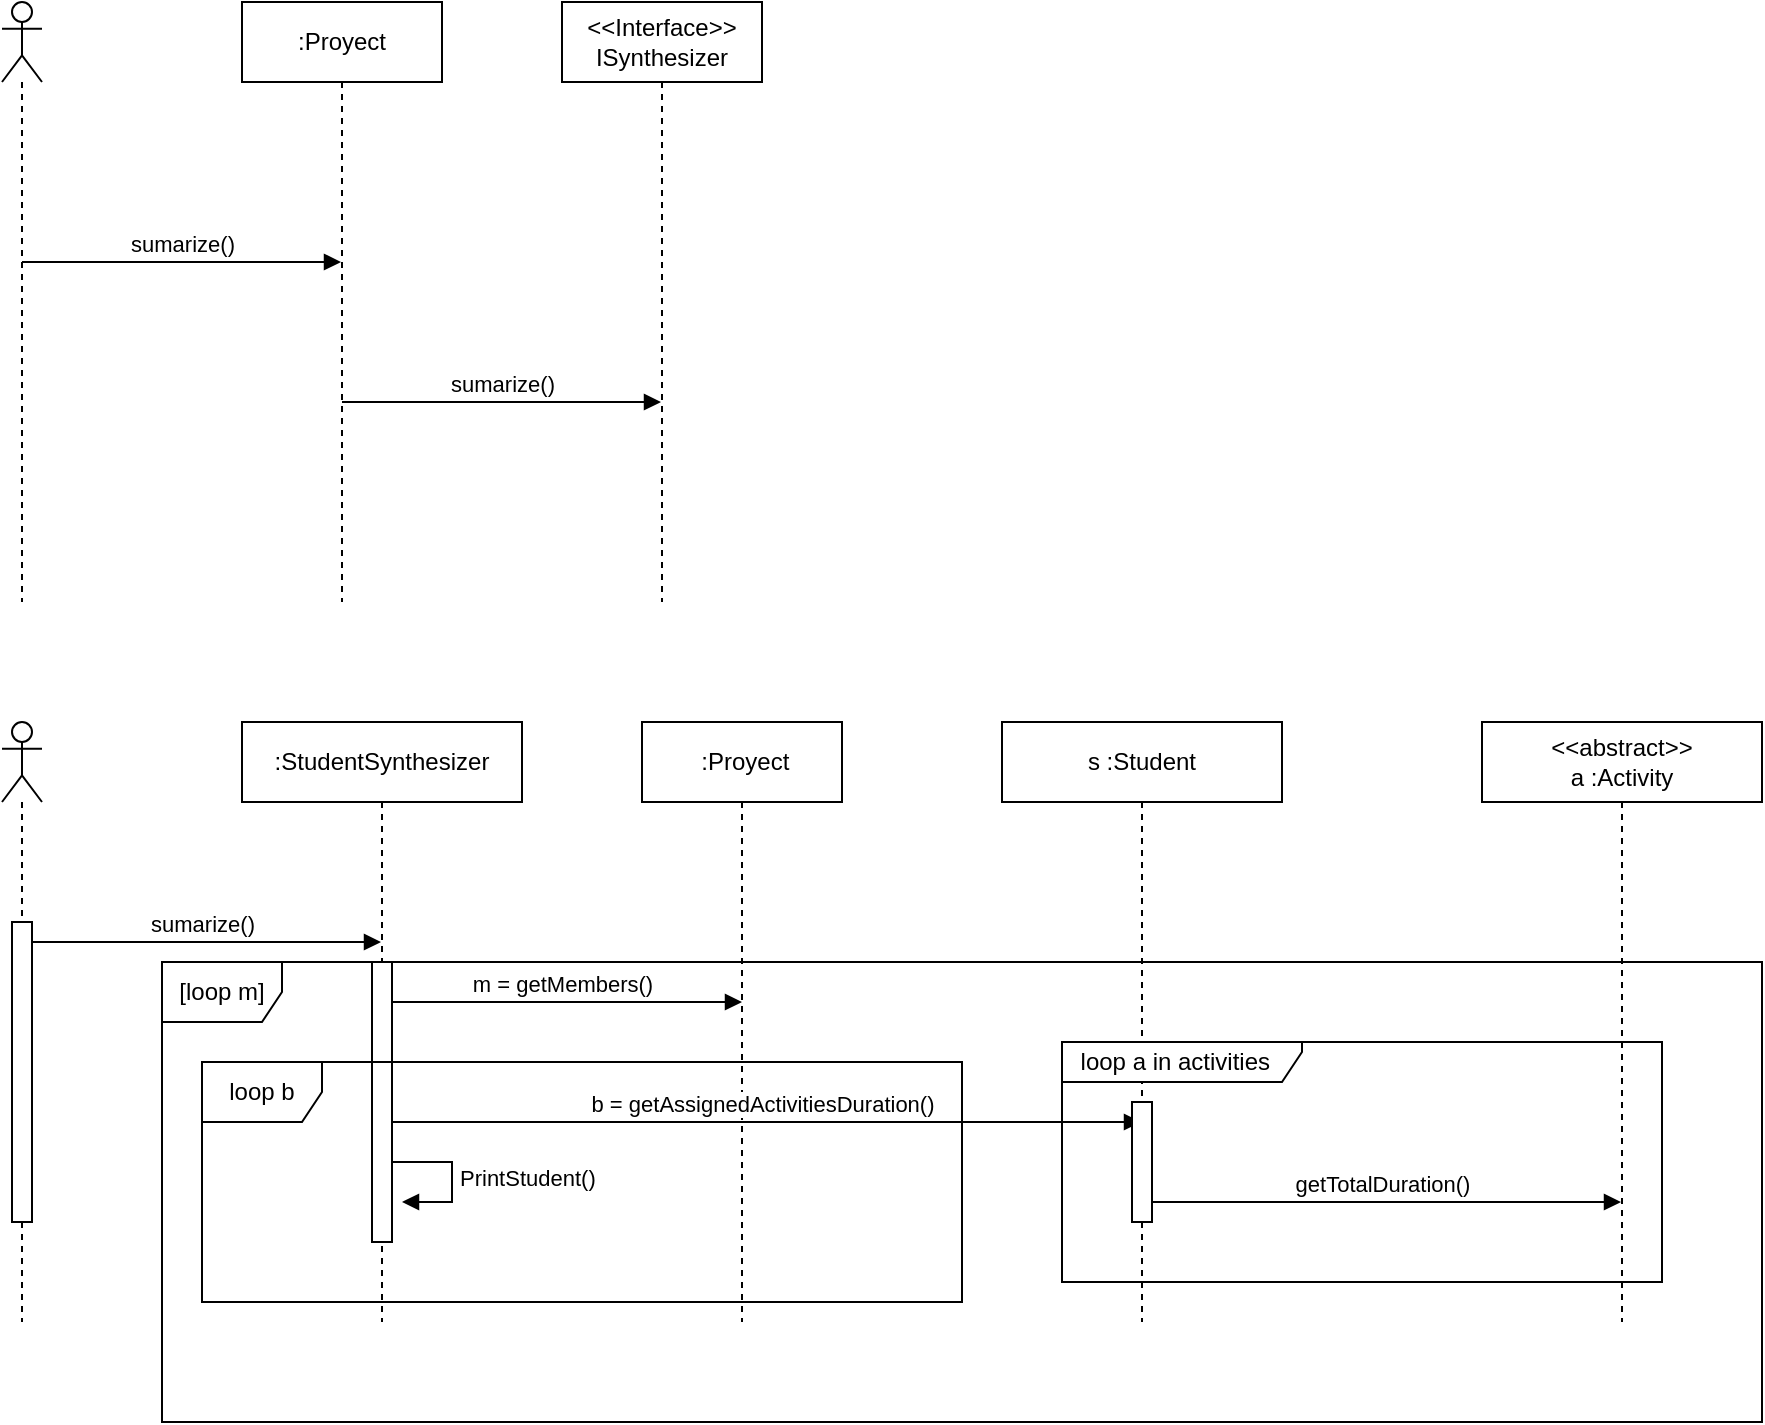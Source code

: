 <mxfile version="14.5.1" type="device"><diagram id="VAhMS2JCquqBdF1rrQki" name="Página-1"><mxGraphModel dx="1326" dy="626" grid="1" gridSize="10" guides="1" tooltips="1" connect="1" arrows="1" fold="1" page="1" pageScale="1" pageWidth="827" pageHeight="1169" math="0" shadow="0"><root><mxCell id="0"/><mxCell id="1" parent="0"/><mxCell id="BvDU3u8NiHyx8gspJrbT-34" value="getTotalDuration()" style="html=1;verticalAlign=bottom;endArrow=block;" parent="1" target="BvDU3u8NiHyx8gspJrbT-33" edge="1"><mxGeometry width="80" relative="1" as="geometry"><mxPoint x="630" y="850" as="sourcePoint"/><mxPoint x="710" y="850" as="targetPoint"/></mxGeometry></mxCell><mxCell id="BvDU3u8NiHyx8gspJrbT-19" value="sumarize()" style="html=1;verticalAlign=bottom;endArrow=block;" parent="1" target="BvDU3u8NiHyx8gspJrbT-16" edge="1"><mxGeometry width="80" relative="1" as="geometry"><mxPoint x="70" y="720" as="sourcePoint"/><mxPoint x="150" y="720" as="targetPoint"/></mxGeometry></mxCell><mxCell id="BvDU3u8NiHyx8gspJrbT-21" value="&amp;nbsp;:Proyect" style="shape=umlLifeline;perimeter=lifelinePerimeter;whiteSpace=wrap;html=1;container=1;collapsible=0;recursiveResize=0;outlineConnect=0;" parent="1" vertex="1"><mxGeometry x="380" y="610" width="100" height="300" as="geometry"/></mxCell><mxCell id="BvDU3u8NiHyx8gspJrbT-24" value="m = getMembers()" style="html=1;verticalAlign=bottom;endArrow=block;" parent="1" edge="1"><mxGeometry width="80" relative="1" as="geometry"><mxPoint x="250" y="750" as="sourcePoint"/><mxPoint x="430" y="750" as="targetPoint"/><mxPoint as="offset"/></mxGeometry></mxCell><mxCell id="BvDU3u8NiHyx8gspJrbT-26" value="b = getAssignedActivitiesDuration()" style="html=1;verticalAlign=bottom;endArrow=block;" parent="1" target="BvDU3u8NiHyx8gspJrbT-25" edge="1"><mxGeometry width="80" relative="1" as="geometry"><mxPoint x="250" y="810" as="sourcePoint"/><mxPoint x="430" y="810" as="targetPoint"/><mxPoint as="offset"/></mxGeometry></mxCell><mxCell id="BvDU3u8NiHyx8gspJrbT-2" value="" style="shape=umlLifeline;participant=umlActor;perimeter=lifelinePerimeter;whiteSpace=wrap;html=1;container=1;collapsible=0;recursiveResize=0;verticalAlign=top;spacingTop=36;outlineConnect=0;" parent="1" vertex="1"><mxGeometry x="60" y="250" width="20" height="300" as="geometry"/></mxCell><mxCell id="BvDU3u8NiHyx8gspJrbT-6" value=":Proyect" style="shape=umlLifeline;perimeter=lifelinePerimeter;whiteSpace=wrap;html=1;container=1;collapsible=0;recursiveResize=0;outlineConnect=0;" parent="1" vertex="1"><mxGeometry x="180" y="250" width="100" height="300" as="geometry"/></mxCell><mxCell id="BvDU3u8NiHyx8gspJrbT-13" value="sumarize()" style="html=1;verticalAlign=bottom;endArrow=block;" parent="1" target="BvDU3u8NiHyx8gspJrbT-6" edge="1"><mxGeometry width="80" relative="1" as="geometry"><mxPoint x="70" y="380" as="sourcePoint"/><mxPoint x="150" y="380" as="targetPoint"/></mxGeometry></mxCell><mxCell id="BvDU3u8NiHyx8gspJrbT-14" value="&amp;lt;&amp;lt;Interface&amp;gt;&amp;gt;&lt;br&gt;ISynthesizer" style="shape=umlLifeline;perimeter=lifelinePerimeter;whiteSpace=wrap;html=1;container=1;collapsible=0;recursiveResize=0;outlineConnect=0;" parent="1" vertex="1"><mxGeometry x="340" y="250" width="100" height="300" as="geometry"/></mxCell><mxCell id="BvDU3u8NiHyx8gspJrbT-15" value="sumarize()" style="html=1;verticalAlign=bottom;endArrow=block;" parent="1" edge="1"><mxGeometry width="80" relative="1" as="geometry"><mxPoint x="230.0" y="450.0" as="sourcePoint"/><mxPoint x="389.5" y="450.0" as="targetPoint"/></mxGeometry></mxCell><mxCell id="BvDU3u8NiHyx8gspJrbT-16" value=":StudentSynthesizer" style="shape=umlLifeline;perimeter=lifelinePerimeter;whiteSpace=wrap;html=1;container=1;collapsible=0;recursiveResize=0;outlineConnect=0;" parent="1" vertex="1"><mxGeometry x="180" y="610" width="140" height="300" as="geometry"/></mxCell><mxCell id="BvDU3u8NiHyx8gspJrbT-36" value="" style="html=1;points=[];perimeter=orthogonalPerimeter;" parent="BvDU3u8NiHyx8gspJrbT-16" vertex="1"><mxGeometry x="65" y="120" width="10" height="140" as="geometry"/></mxCell><mxCell id="BvDU3u8NiHyx8gspJrbT-39" value="PrintStudent()" style="edgeStyle=orthogonalEdgeStyle;html=1;align=left;spacingLeft=2;endArrow=block;rounded=0;entryX=1;entryY=0;" parent="BvDU3u8NiHyx8gspJrbT-16" edge="1"><mxGeometry relative="1" as="geometry"><mxPoint x="75" y="220" as="sourcePoint"/><Array as="points"><mxPoint x="105" y="220"/></Array><mxPoint x="80" y="240" as="targetPoint"/></mxGeometry></mxCell><mxCell id="BvDU3u8NiHyx8gspJrbT-18" value="" style="shape=umlLifeline;participant=umlActor;perimeter=lifelinePerimeter;whiteSpace=wrap;html=1;container=1;collapsible=0;recursiveResize=0;verticalAlign=top;spacingTop=36;outlineConnect=0;" parent="1" vertex="1"><mxGeometry x="60" y="610" width="20" height="300" as="geometry"/></mxCell><mxCell id="BvDU3u8NiHyx8gspJrbT-35" value="" style="html=1;points=[];perimeter=orthogonalPerimeter;" parent="BvDU3u8NiHyx8gspJrbT-18" vertex="1"><mxGeometry x="5" y="100" width="10" height="150" as="geometry"/></mxCell><mxCell id="BvDU3u8NiHyx8gspJrbT-22" value="[loop m]" style="shape=umlFrame;whiteSpace=wrap;html=1;" parent="1" vertex="1"><mxGeometry x="140" y="730" width="800" height="230" as="geometry"/></mxCell><mxCell id="BvDU3u8NiHyx8gspJrbT-25" value="s :Student" style="shape=umlLifeline;perimeter=lifelinePerimeter;whiteSpace=wrap;html=1;container=1;collapsible=0;recursiveResize=0;outlineConnect=0;" parent="1" vertex="1"><mxGeometry x="560" y="610" width="140" height="300" as="geometry"/></mxCell><mxCell id="BvDU3u8NiHyx8gspJrbT-40" value="" style="html=1;points=[];perimeter=orthogonalPerimeter;" parent="BvDU3u8NiHyx8gspJrbT-25" vertex="1"><mxGeometry x="65" y="190" width="10" height="60" as="geometry"/></mxCell><mxCell id="BvDU3u8NiHyx8gspJrbT-29" value="loop b" style="shape=umlFrame;whiteSpace=wrap;html=1;" parent="1" vertex="1"><mxGeometry x="160" y="780" width="380" height="120" as="geometry"/></mxCell><mxCell id="BvDU3u8NiHyx8gspJrbT-32" value="loop a in activities&amp;nbsp;&amp;nbsp;" style="shape=umlFrame;whiteSpace=wrap;html=1;width=120;height=20;" parent="1" vertex="1"><mxGeometry x="590" y="770" width="300" height="120" as="geometry"/></mxCell><mxCell id="BvDU3u8NiHyx8gspJrbT-33" value="&amp;lt;&amp;lt;abstract&amp;gt;&amp;gt;&lt;br&gt;a :Activity" style="shape=umlLifeline;perimeter=lifelinePerimeter;whiteSpace=wrap;html=1;container=1;collapsible=0;recursiveResize=0;outlineConnect=0;" parent="1" vertex="1"><mxGeometry x="800" y="610" width="140" height="300" as="geometry"/></mxCell></root></mxGraphModel></diagram></mxfile>